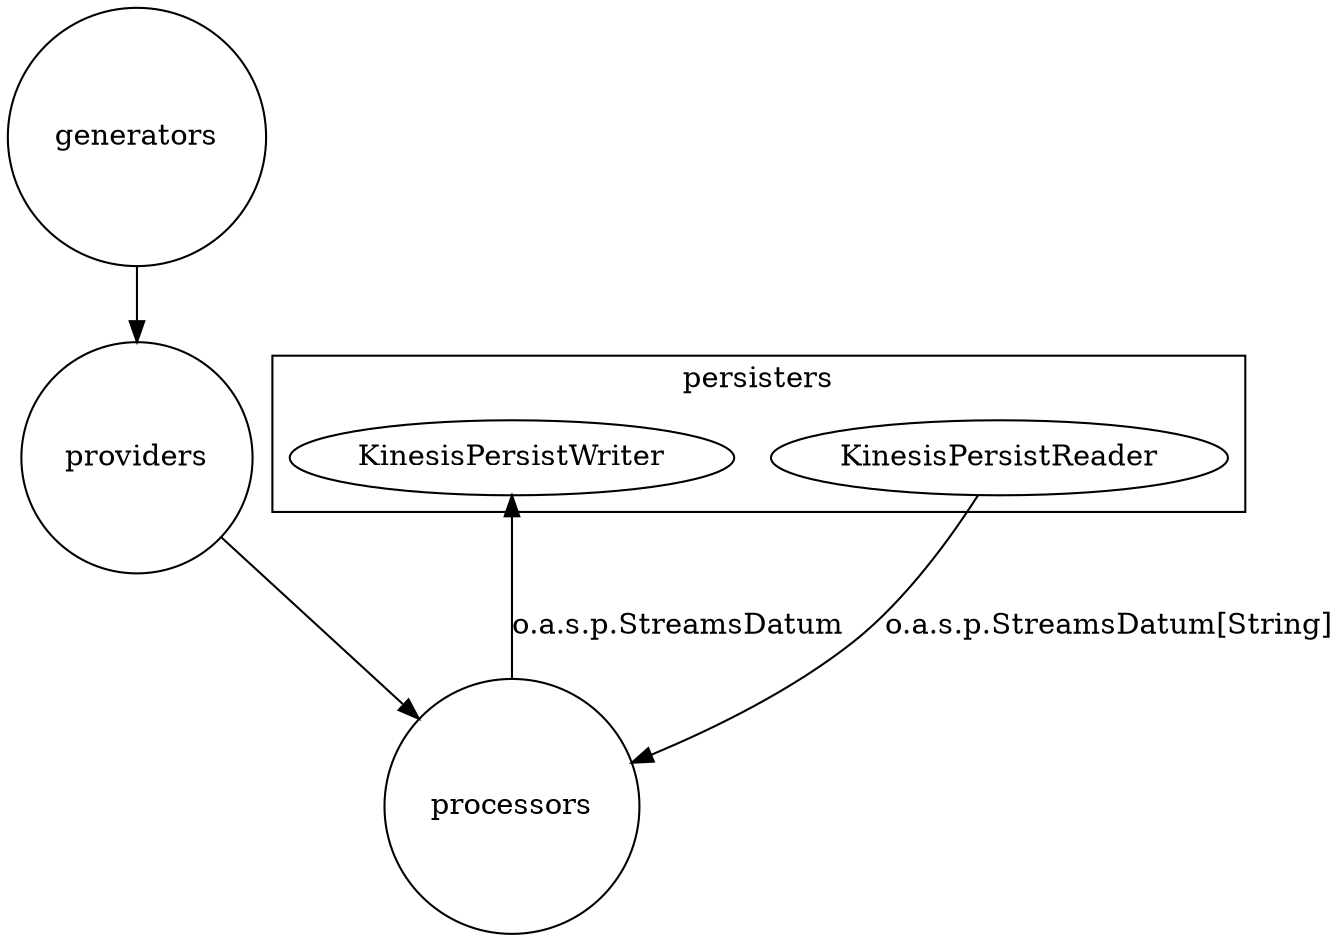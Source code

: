 digraph g {

  graph [compound = true];

  //presentation
  splines = true;
  overlap = false;
  rankdir = TB;

  generators [label="generators", shape="circle"];
  providers [label="providers", shape="circle"];
  processors [label="processors", shape="circle"];

  subgraph cluster_persisters {
    label="persisters";
    persisters_console_reader [label="KinesisPersistReader"]
    persisters_console_writer [label="KinesisPersistWriter"]
  }

  generators -> providers
  providers -> processors
  processors -> persisters_console_writer [label="o.a.s.p.StreamsDatum"]
  persisters_console_reader -> processors [label="o.a.s.p.StreamsDatum[String]"]

}
